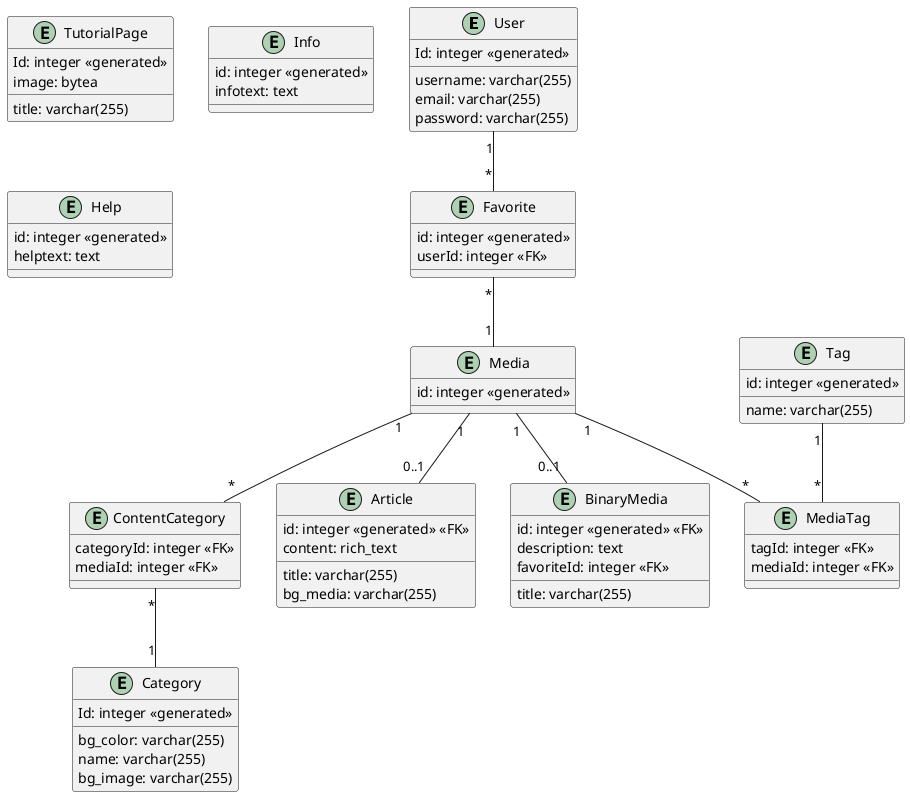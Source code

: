@startuml

entity User {

Id: integer <<generated>>
username: varchar(255)
email: varchar(255)
password: varchar(255)

}


entity Favorite {
id: integer <<generated>>
userId: integer <<FK>>
}
entity Media {
id: integer <<generated>>
}
entity Category {

Id: integer <<generated>>
bg_color: varchar(255)
name: varchar(255)
bg_image: varchar(255)

}


entity ContentCategory {
categoryId: integer <<FK>>
mediaId: integer <<FK>>
}
entity Article {

id: integer <<generated>> <<FK>>
title: varchar(255)
bg_media: varchar(255)
content: rich_text

}
entity BinaryMedia {
id: integer <<generated>> <<FK>>
title: varchar(255)
description: text
favoriteId: integer <<FK>>
}
entity TutorialPage {
Id: integer <<generated>>
image: bytea
title: varchar(255)
}


entity Info {
id: integer <<generated>>
infotext: text
}
entity Help {
id: integer <<generated>>
helptext: text
}

entity Tag {
id: integer <<generated>>
name: varchar(255)

}
entity MediaTag {
tagId: integer <<FK>>
mediaId: integer <<FK>>
}

User "1" -- "*" Favorite
Favorite "*" --  "1" Media
Media"1" -- "0..1" Article
Media "1" -- "0..1" BinaryMedia
Media "1" -- "*" ContentCategory
ContentCategory "*" --  "1" Category
Tag "1" -- "*" MediaTag
Media "1" -- "*" MediaTag
@enduml
